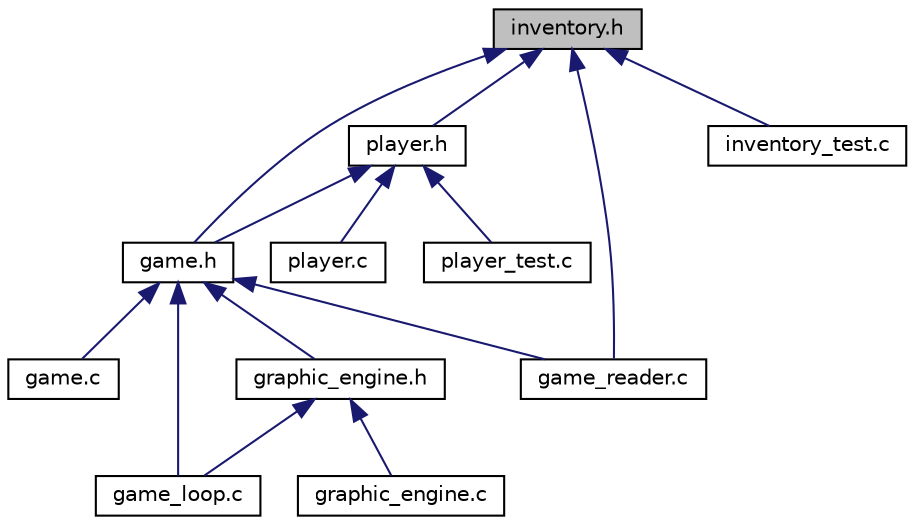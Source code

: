 digraph "inventory.h"
{
 // LATEX_PDF_SIZE
  edge [fontname="Helvetica",fontsize="10",labelfontname="Helvetica",labelfontsize="10"];
  node [fontname="Helvetica",fontsize="10",shape=record];
  Node1 [label="inventory.h",height=0.2,width=0.4,color="black", fillcolor="grey75", style="filled", fontcolor="black",tooltip="Define el inventario del jugador."];
  Node1 -> Node2 [dir="back",color="midnightblue",fontsize="10",style="solid"];
  Node2 [label="player.h",height=0.2,width=0.4,color="black", fillcolor="white", style="filled",URL="$player_8h.html",tooltip="Archivo cabecera de la función player.h, en el se define la estructura de datos Player y sus funcione..."];
  Node2 -> Node3 [dir="back",color="midnightblue",fontsize="10",style="solid"];
  Node3 [label="game.h",height=0.2,width=0.4,color="black", fillcolor="white", style="filled",URL="$game_8h.html",tooltip="Archivo cabecera de game.c contiene la estructura de datos game en la que se almacenan algunas caract..."];
  Node3 -> Node4 [dir="back",color="midnightblue",fontsize="10",style="solid"];
  Node4 [label="game.c",height=0.2,width=0.4,color="black", fillcolor="white", style="filled",URL="$game_8c.html",tooltip="Implementa la interfaz del juego y todas las devoluciones de llamada asociadas para cada comando."];
  Node3 -> Node5 [dir="back",color="midnightblue",fontsize="10",style="solid"];
  Node5 [label="graphic_engine.h",height=0.2,width=0.4,color="black", fillcolor="white", style="filled",URL="$graphic__engine_8h.html",tooltip="Define un motor gráfico textual."];
  Node5 -> Node6 [dir="back",color="midnightblue",fontsize="10",style="solid"];
  Node6 [label="game_loop.c",height=0.2,width=0.4,color="black", fillcolor="white", style="filled",URL="$game__loop_8c.html",tooltip="Define el ciclo del juego."];
  Node5 -> Node7 [dir="back",color="midnightblue",fontsize="10",style="solid"];
  Node7 [label="graphic_engine.c",height=0.2,width=0.4,color="black", fillcolor="white", style="filled",URL="$graphic__engine_8c.html",tooltip="Define un motor gráfico textual."];
  Node3 -> Node6 [dir="back",color="midnightblue",fontsize="10",style="solid"];
  Node3 -> Node8 [dir="back",color="midnightblue",fontsize="10",style="solid"];
  Node8 [label="game_reader.c",height=0.2,width=0.4,color="black", fillcolor="white", style="filled",URL="$game__reader_8c.html",tooltip="Implementa el inicio de juego y obtiene los valores iniciales de data.dat."];
  Node2 -> Node9 [dir="back",color="midnightblue",fontsize="10",style="solid"];
  Node9 [label="player.c",height=0.2,width=0.4,color="black", fillcolor="white", style="filled",URL="$player_8c.html",tooltip="Se encarga del jugador."];
  Node2 -> Node10 [dir="back",color="midnightblue",fontsize="10",style="solid"];
  Node10 [label="player_test.c",height=0.2,width=0.4,color="black", fillcolor="white", style="filled",URL="$player__test_8c.html",tooltip="It tests player module."];
  Node1 -> Node3 [dir="back",color="midnightblue",fontsize="10",style="solid"];
  Node1 -> Node8 [dir="back",color="midnightblue",fontsize="10",style="solid"];
  Node1 -> Node11 [dir="back",color="midnightblue",fontsize="10",style="solid"];
  Node11 [label="inventory_test.c",height=0.2,width=0.4,color="black", fillcolor="white", style="filled",URL="$inventory__test_8c.html",tooltip="It tests inventory module."];
}
